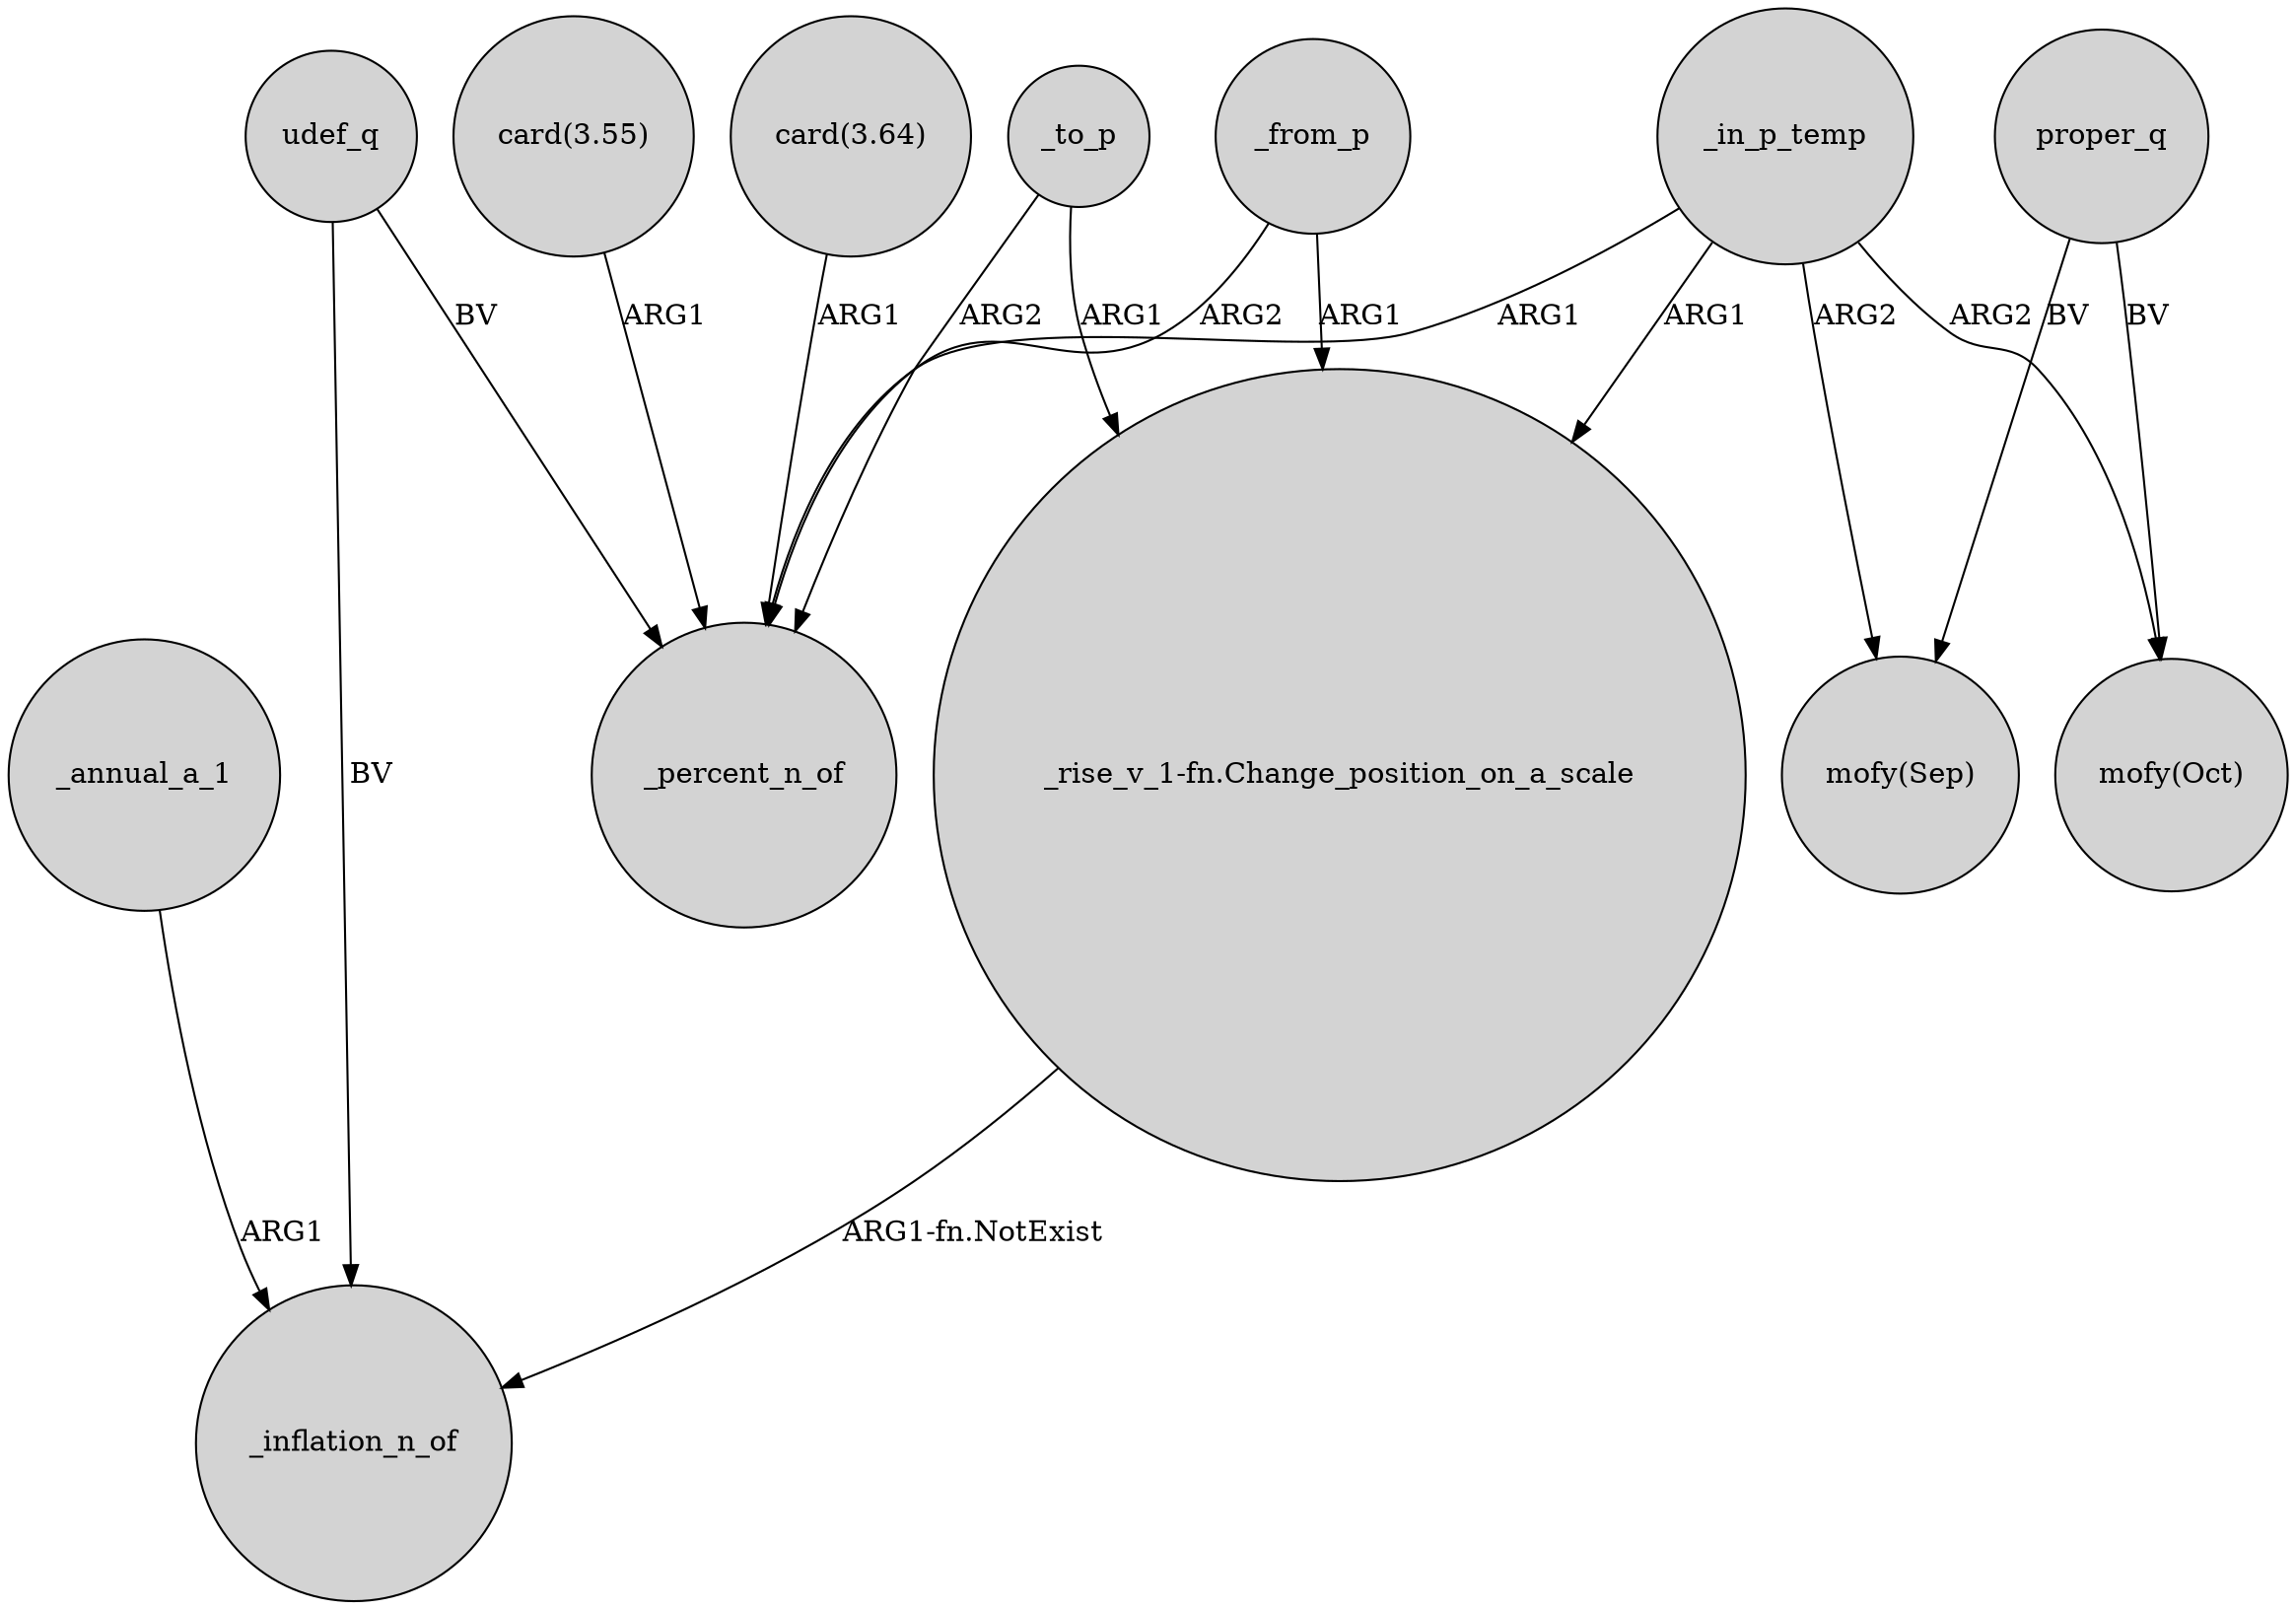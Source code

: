 digraph {
	node [shape=circle style=filled]
	_annual_a_1 -> _inflation_n_of [label=ARG1]
	_in_p_temp -> _percent_n_of [label=ARG1]
	udef_q -> _inflation_n_of [label=BV]
	_in_p_temp -> "mofy(Oct)" [label=ARG2]
	proper_q -> "mofy(Oct)" [label=BV]
	_from_p -> _percent_n_of [label=ARG2]
	proper_q -> "mofy(Sep)" [label=BV]
	udef_q -> _percent_n_of [label=BV]
	"card(3.64)" -> _percent_n_of [label=ARG1]
	_to_p -> "_rise_v_1-fn.Change_position_on_a_scale" [label=ARG1]
	_in_p_temp -> "_rise_v_1-fn.Change_position_on_a_scale" [label=ARG1]
	"card(3.55)" -> _percent_n_of [label=ARG1]
	_in_p_temp -> "mofy(Sep)" [label=ARG2]
	"_rise_v_1-fn.Change_position_on_a_scale" -> _inflation_n_of [label="ARG1-fn.NotExist"]
	_from_p -> "_rise_v_1-fn.Change_position_on_a_scale" [label=ARG1]
	_to_p -> _percent_n_of [label=ARG2]
}
